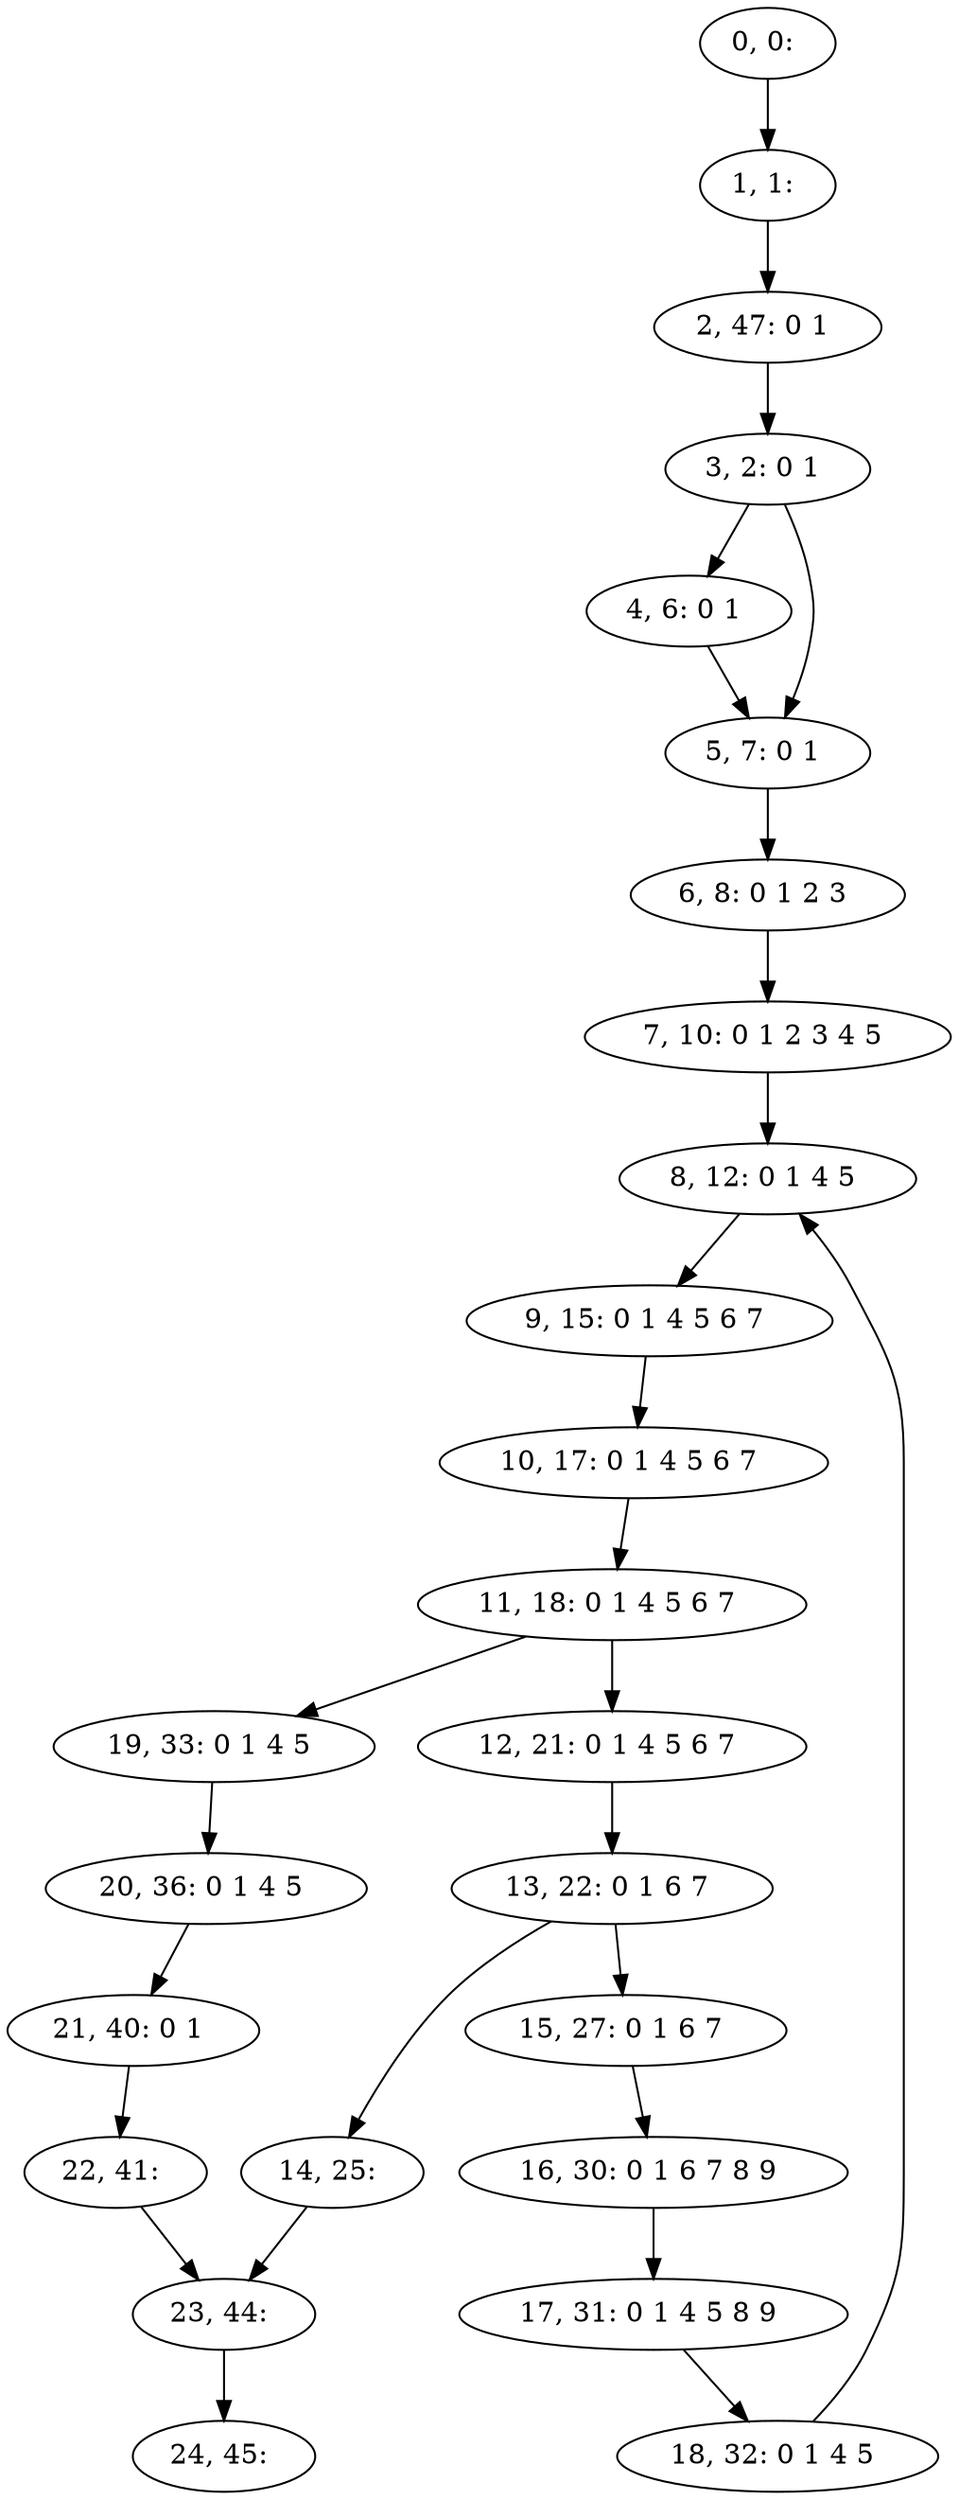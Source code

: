 digraph G {
0[label="0, 0: "];
1[label="1, 1: "];
2[label="2, 47: 0 1 "];
3[label="3, 2: 0 1 "];
4[label="4, 6: 0 1 "];
5[label="5, 7: 0 1 "];
6[label="6, 8: 0 1 2 3 "];
7[label="7, 10: 0 1 2 3 4 5 "];
8[label="8, 12: 0 1 4 5 "];
9[label="9, 15: 0 1 4 5 6 7 "];
10[label="10, 17: 0 1 4 5 6 7 "];
11[label="11, 18: 0 1 4 5 6 7 "];
12[label="12, 21: 0 1 4 5 6 7 "];
13[label="13, 22: 0 1 6 7 "];
14[label="14, 25: "];
15[label="15, 27: 0 1 6 7 "];
16[label="16, 30: 0 1 6 7 8 9 "];
17[label="17, 31: 0 1 4 5 8 9 "];
18[label="18, 32: 0 1 4 5 "];
19[label="19, 33: 0 1 4 5 "];
20[label="20, 36: 0 1 4 5 "];
21[label="21, 40: 0 1 "];
22[label="22, 41: "];
23[label="23, 44: "];
24[label="24, 45: "];
0->1 ;
1->2 ;
2->3 ;
3->4 ;
3->5 ;
4->5 ;
5->6 ;
6->7 ;
7->8 ;
8->9 ;
9->10 ;
10->11 ;
11->12 ;
11->19 ;
12->13 ;
13->14 ;
13->15 ;
14->23 ;
15->16 ;
16->17 ;
17->18 ;
18->8 ;
19->20 ;
20->21 ;
21->22 ;
22->23 ;
23->24 ;
}
